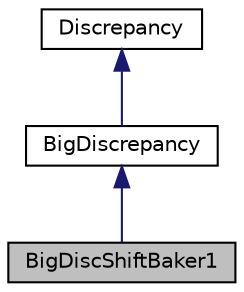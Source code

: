 digraph "BigDiscShiftBaker1"
{
 // INTERACTIVE_SVG=YES
  bgcolor="transparent";
  edge [fontname="Helvetica",fontsize="10",labelfontname="Helvetica",labelfontsize="10"];
  node [fontname="Helvetica",fontsize="10",shape=record];
  Node4 [label="BigDiscShiftBaker1",height=0.2,width=0.4,color="black", fillcolor="grey75", style="filled", fontcolor="black"];
  Node5 -> Node4 [dir="back",color="midnightblue",fontsize="10",style="solid",fontname="Helvetica"];
  Node5 [label="BigDiscrepancy",height=0.2,width=0.4,color="black",URL="$db/d44/classumontreal_1_1ssj_1_1discrepancy_1_1BigDiscrepancy.html",tooltip="This abstract class is the base class of all discrepancy classes programmed with floating-point numbe..."];
  Node6 -> Node5 [dir="back",color="midnightblue",fontsize="10",style="solid",fontname="Helvetica"];
  Node6 [label="Discrepancy",height=0.2,width=0.4,color="black",URL="$dc/d81/classumontreal_1_1ssj_1_1discrepancy_1_1Discrepancy.html",tooltip="This abstract class is the base class of all discrepancy classes. "];
}
